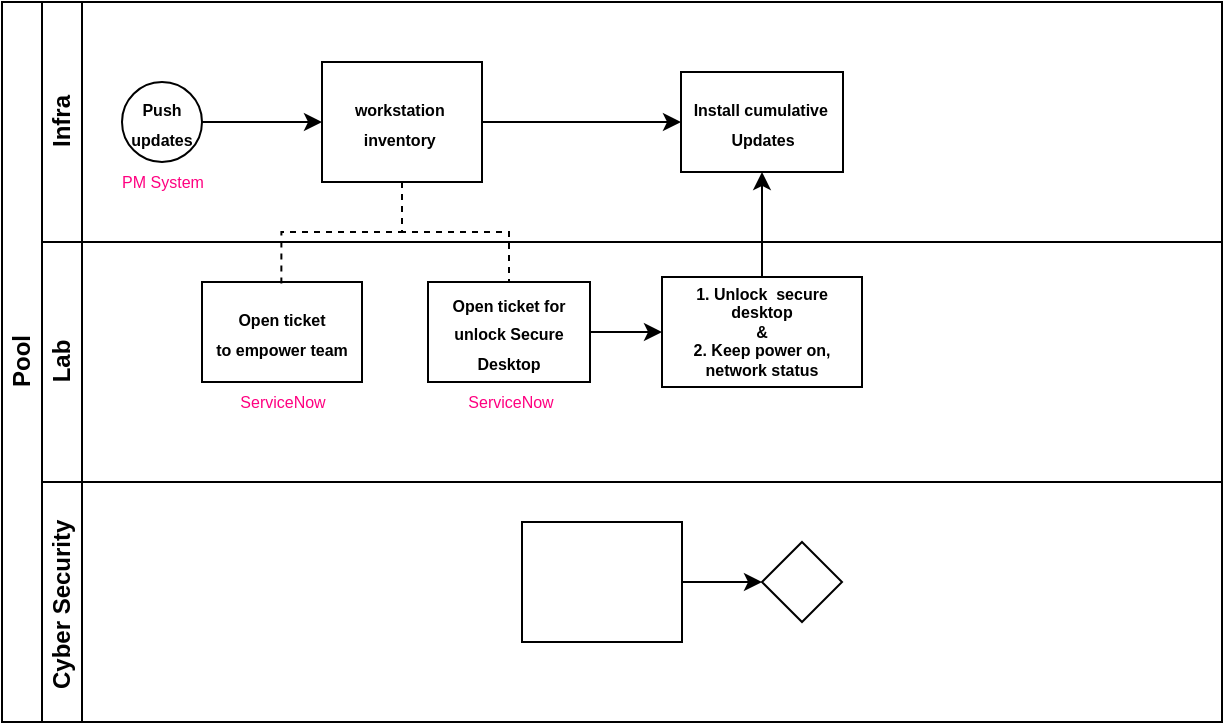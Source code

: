 <mxfile version="18.0.3" type="github">
  <diagram id="prtHgNgQTEPvFCAcTncT" name="Page-1">
    <mxGraphModel dx="813" dy="454" grid="1" gridSize="10" guides="1" tooltips="1" connect="1" arrows="1" fold="1" page="1" pageScale="1" pageWidth="827" pageHeight="1169" math="0" shadow="0">
      <root>
        <mxCell id="0" />
        <mxCell id="1" parent="0" />
        <mxCell id="dNxyNK7c78bLwvsdeMH5-19" value="Pool" style="swimlane;html=1;childLayout=stackLayout;resizeParent=1;resizeParentMax=0;horizontal=0;startSize=20;horizontalStack=0;" parent="1" vertex="1">
          <mxGeometry x="120" y="130" width="610" height="360" as="geometry" />
        </mxCell>
        <mxCell id="dNxyNK7c78bLwvsdeMH5-20" value="Infra" style="swimlane;html=1;startSize=20;horizontal=0;" parent="dNxyNK7c78bLwvsdeMH5-19" vertex="1">
          <mxGeometry x="20" width="590" height="120" as="geometry" />
        </mxCell>
        <mxCell id="dNxyNK7c78bLwvsdeMH5-25" value="" style="edgeStyle=orthogonalEdgeStyle;rounded=0;orthogonalLoop=1;jettySize=auto;html=1;" parent="dNxyNK7c78bLwvsdeMH5-20" source="dNxyNK7c78bLwvsdeMH5-23" target="dNxyNK7c78bLwvsdeMH5-24" edge="1">
          <mxGeometry relative="1" as="geometry" />
        </mxCell>
        <mxCell id="dNxyNK7c78bLwvsdeMH5-23" value="&lt;font style=&quot;font-size: 8px;&quot;&gt;&lt;b&gt;Push updates&lt;/b&gt;&lt;/font&gt;" style="ellipse;whiteSpace=wrap;html=1;" parent="dNxyNK7c78bLwvsdeMH5-20" vertex="1">
          <mxGeometry x="40" y="40" width="40" height="40" as="geometry" />
        </mxCell>
        <mxCell id="DgxM_poUy8nirthJJcCd-17" style="edgeStyle=orthogonalEdgeStyle;rounded=0;orthogonalLoop=1;jettySize=auto;html=1;exitX=1;exitY=0.5;exitDx=0;exitDy=0;entryX=0;entryY=0.5;entryDx=0;entryDy=0;fontSize=8;" edge="1" parent="dNxyNK7c78bLwvsdeMH5-20" source="dNxyNK7c78bLwvsdeMH5-24" target="DgxM_poUy8nirthJJcCd-15">
          <mxGeometry relative="1" as="geometry" />
        </mxCell>
        <mxCell id="dNxyNK7c78bLwvsdeMH5-24" value="&lt;font style=&quot;font-size: 8px;&quot;&gt;&lt;b&gt;workstation&amp;nbsp;&lt;br&gt;inventory&amp;nbsp;&lt;/b&gt;&lt;/font&gt;" style="rounded=0;whiteSpace=wrap;html=1;fontFamily=Helvetica;fontSize=12;fontColor=#000000;align=center;" parent="dNxyNK7c78bLwvsdeMH5-20" vertex="1">
          <mxGeometry x="140" y="30" width="80" height="60" as="geometry" />
        </mxCell>
        <mxCell id="DgxM_poUy8nirthJJcCd-1" value="&lt;font color=&quot;#ff0080&quot;&gt;PM System&lt;/font&gt;" style="text;html=1;align=center;verticalAlign=middle;resizable=0;points=[];autosize=1;strokeColor=none;fillColor=none;fontSize=8;" vertex="1" parent="dNxyNK7c78bLwvsdeMH5-20">
          <mxGeometry x="30" y="80" width="60" height="20" as="geometry" />
        </mxCell>
        <mxCell id="DgxM_poUy8nirthJJcCd-15" value="&lt;font style=&quot;font-size: 8px;&quot;&gt;&lt;b&gt;Install cumulative&amp;nbsp;&lt;br&gt;Updates&lt;/b&gt;&lt;/font&gt;" style="rounded=0;whiteSpace=wrap;html=1;fontFamily=Helvetica;fontSize=12;fontColor=#000000;align=center;" vertex="1" parent="dNxyNK7c78bLwvsdeMH5-20">
          <mxGeometry x="319.5" y="35" width="81" height="50" as="geometry" />
        </mxCell>
        <mxCell id="dNxyNK7c78bLwvsdeMH5-21" value="Lab" style="swimlane;html=1;startSize=20;horizontal=0;" parent="dNxyNK7c78bLwvsdeMH5-19" vertex="1">
          <mxGeometry x="20" y="120" width="590" height="120" as="geometry" />
        </mxCell>
        <mxCell id="dNxyNK7c78bLwvsdeMH5-26" value="&lt;font style=&quot;font-size: 8px;&quot;&gt;&lt;b&gt;Open ticket to&amp;nbsp;empower team&lt;/b&gt;&lt;/font&gt;" style="rounded=0;whiteSpace=wrap;html=1;fontFamily=Helvetica;fontSize=12;fontColor=#000000;align=center;" parent="dNxyNK7c78bLwvsdeMH5-21" vertex="1">
          <mxGeometry x="80" y="20" width="80" height="50" as="geometry" />
        </mxCell>
        <mxCell id="DgxM_poUy8nirthJJcCd-5" value="&lt;b&gt;&lt;font style=&quot;font-size: 8px;&quot;&gt;Open ticket for unlock&amp;nbsp;Secure Desktop&lt;/font&gt;&lt;/b&gt;" style="rounded=0;whiteSpace=wrap;html=1;fontFamily=Helvetica;fontSize=12;fontColor=#000000;align=center;" vertex="1" parent="dNxyNK7c78bLwvsdeMH5-21">
          <mxGeometry x="193" y="20" width="81" height="50" as="geometry" />
        </mxCell>
        <mxCell id="DgxM_poUy8nirthJJcCd-12" value="&lt;b&gt;1. Unlock&amp;nbsp; secure desktop&lt;br&gt;&amp;amp;&lt;br&gt;2. Keep power on, network status&lt;/b&gt;" style="rounded=0;whiteSpace=wrap;html=1;fontSize=8;" vertex="1" parent="dNxyNK7c78bLwvsdeMH5-21">
          <mxGeometry x="310" y="17.5" width="100" height="55" as="geometry" />
        </mxCell>
        <mxCell id="DgxM_poUy8nirthJJcCd-14" value="" style="edgeStyle=orthogonalEdgeStyle;rounded=0;orthogonalLoop=1;jettySize=auto;html=1;fontSize=8;entryX=0;entryY=0.5;entryDx=0;entryDy=0;" edge="1" parent="dNxyNK7c78bLwvsdeMH5-21" source="DgxM_poUy8nirthJJcCd-5" target="DgxM_poUy8nirthJJcCd-12">
          <mxGeometry relative="1" as="geometry" />
        </mxCell>
        <mxCell id="DgxM_poUy8nirthJJcCd-19" value="ServiceNow" style="text;html=1;align=center;verticalAlign=middle;resizable=0;points=[];autosize=1;strokeColor=none;fillColor=none;fontSize=8;fontColor=#FF0080;" vertex="1" parent="dNxyNK7c78bLwvsdeMH5-21">
          <mxGeometry x="203.5" y="70" width="60" height="20" as="geometry" />
        </mxCell>
        <mxCell id="DgxM_poUy8nirthJJcCd-18" value="ServiceNow" style="text;html=1;align=center;verticalAlign=middle;resizable=0;points=[];autosize=1;strokeColor=none;fillColor=none;fontSize=8;fontColor=#FF0080;" vertex="1" parent="dNxyNK7c78bLwvsdeMH5-21">
          <mxGeometry x="90" y="70" width="60" height="20" as="geometry" />
        </mxCell>
        <mxCell id="dNxyNK7c78bLwvsdeMH5-22" value="Cyber Security&amp;nbsp;" style="swimlane;html=1;startSize=20;horizontal=0;" parent="dNxyNK7c78bLwvsdeMH5-19" vertex="1">
          <mxGeometry x="20" y="240" width="590" height="120" as="geometry" />
        </mxCell>
        <mxCell id="dNxyNK7c78bLwvsdeMH5-37" value="" style="edgeStyle=orthogonalEdgeStyle;rounded=0;orthogonalLoop=1;jettySize=auto;html=1;endArrow=classic;endFill=1;" parent="dNxyNK7c78bLwvsdeMH5-22" source="dNxyNK7c78bLwvsdeMH5-34" target="dNxyNK7c78bLwvsdeMH5-36" edge="1">
          <mxGeometry relative="1" as="geometry" />
        </mxCell>
        <mxCell id="dNxyNK7c78bLwvsdeMH5-34" value="" style="rounded=0;whiteSpace=wrap;html=1;fontFamily=Helvetica;fontSize=12;fontColor=#000000;align=center;" parent="dNxyNK7c78bLwvsdeMH5-22" vertex="1">
          <mxGeometry x="240" y="20" width="80" height="60" as="geometry" />
        </mxCell>
        <mxCell id="dNxyNK7c78bLwvsdeMH5-36" value="" style="rhombus;whiteSpace=wrap;html=1;fontFamily=Helvetica;fontSize=12;fontColor=#000000;align=center;" parent="dNxyNK7c78bLwvsdeMH5-22" vertex="1">
          <mxGeometry x="360" y="30" width="40" height="40" as="geometry" />
        </mxCell>
        <mxCell id="DgxM_poUy8nirthJJcCd-10" style="edgeStyle=orthogonalEdgeStyle;rounded=0;orthogonalLoop=1;jettySize=auto;html=1;entryX=0.5;entryY=0;entryDx=0;entryDy=0;fontSize=11;endArrow=none;dashed=1;endFill=0;" edge="1" parent="dNxyNK7c78bLwvsdeMH5-19" source="dNxyNK7c78bLwvsdeMH5-24" target="DgxM_poUy8nirthJJcCd-5">
          <mxGeometry relative="1" as="geometry" />
        </mxCell>
        <mxCell id="DgxM_poUy8nirthJJcCd-11" style="edgeStyle=orthogonalEdgeStyle;rounded=0;orthogonalLoop=1;jettySize=auto;html=1;exitX=0.5;exitY=1;exitDx=0;exitDy=0;entryX=0.496;entryY=0.047;entryDx=0;entryDy=0;entryPerimeter=0;fontSize=11;endArrow=none;dashed=1;endFill=0;" edge="1" parent="dNxyNK7c78bLwvsdeMH5-19" source="dNxyNK7c78bLwvsdeMH5-24" target="dNxyNK7c78bLwvsdeMH5-26">
          <mxGeometry relative="1" as="geometry" />
        </mxCell>
        <mxCell id="DgxM_poUy8nirthJJcCd-16" style="edgeStyle=orthogonalEdgeStyle;rounded=0;orthogonalLoop=1;jettySize=auto;html=1;exitX=0.5;exitY=0;exitDx=0;exitDy=0;fontSize=8;" edge="1" parent="dNxyNK7c78bLwvsdeMH5-19" source="DgxM_poUy8nirthJJcCd-12" target="DgxM_poUy8nirthJJcCd-15">
          <mxGeometry relative="1" as="geometry" />
        </mxCell>
      </root>
    </mxGraphModel>
  </diagram>
</mxfile>
